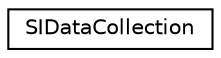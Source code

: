 digraph "Graphical Class Hierarchy"
{
 // LATEX_PDF_SIZE
  edge [fontname="Helvetica",fontsize="10",labelfontname="Helvetica",labelfontsize="10"];
  node [fontname="Helvetica",fontsize="10",shape=record];
  rankdir="LR";
  Node0 [label="SIDataCollection",height=0.2,width=0.4,color="black", fillcolor="white", style="filled",URL="$classSIDataCollection.html",tooltip=" "];
}
